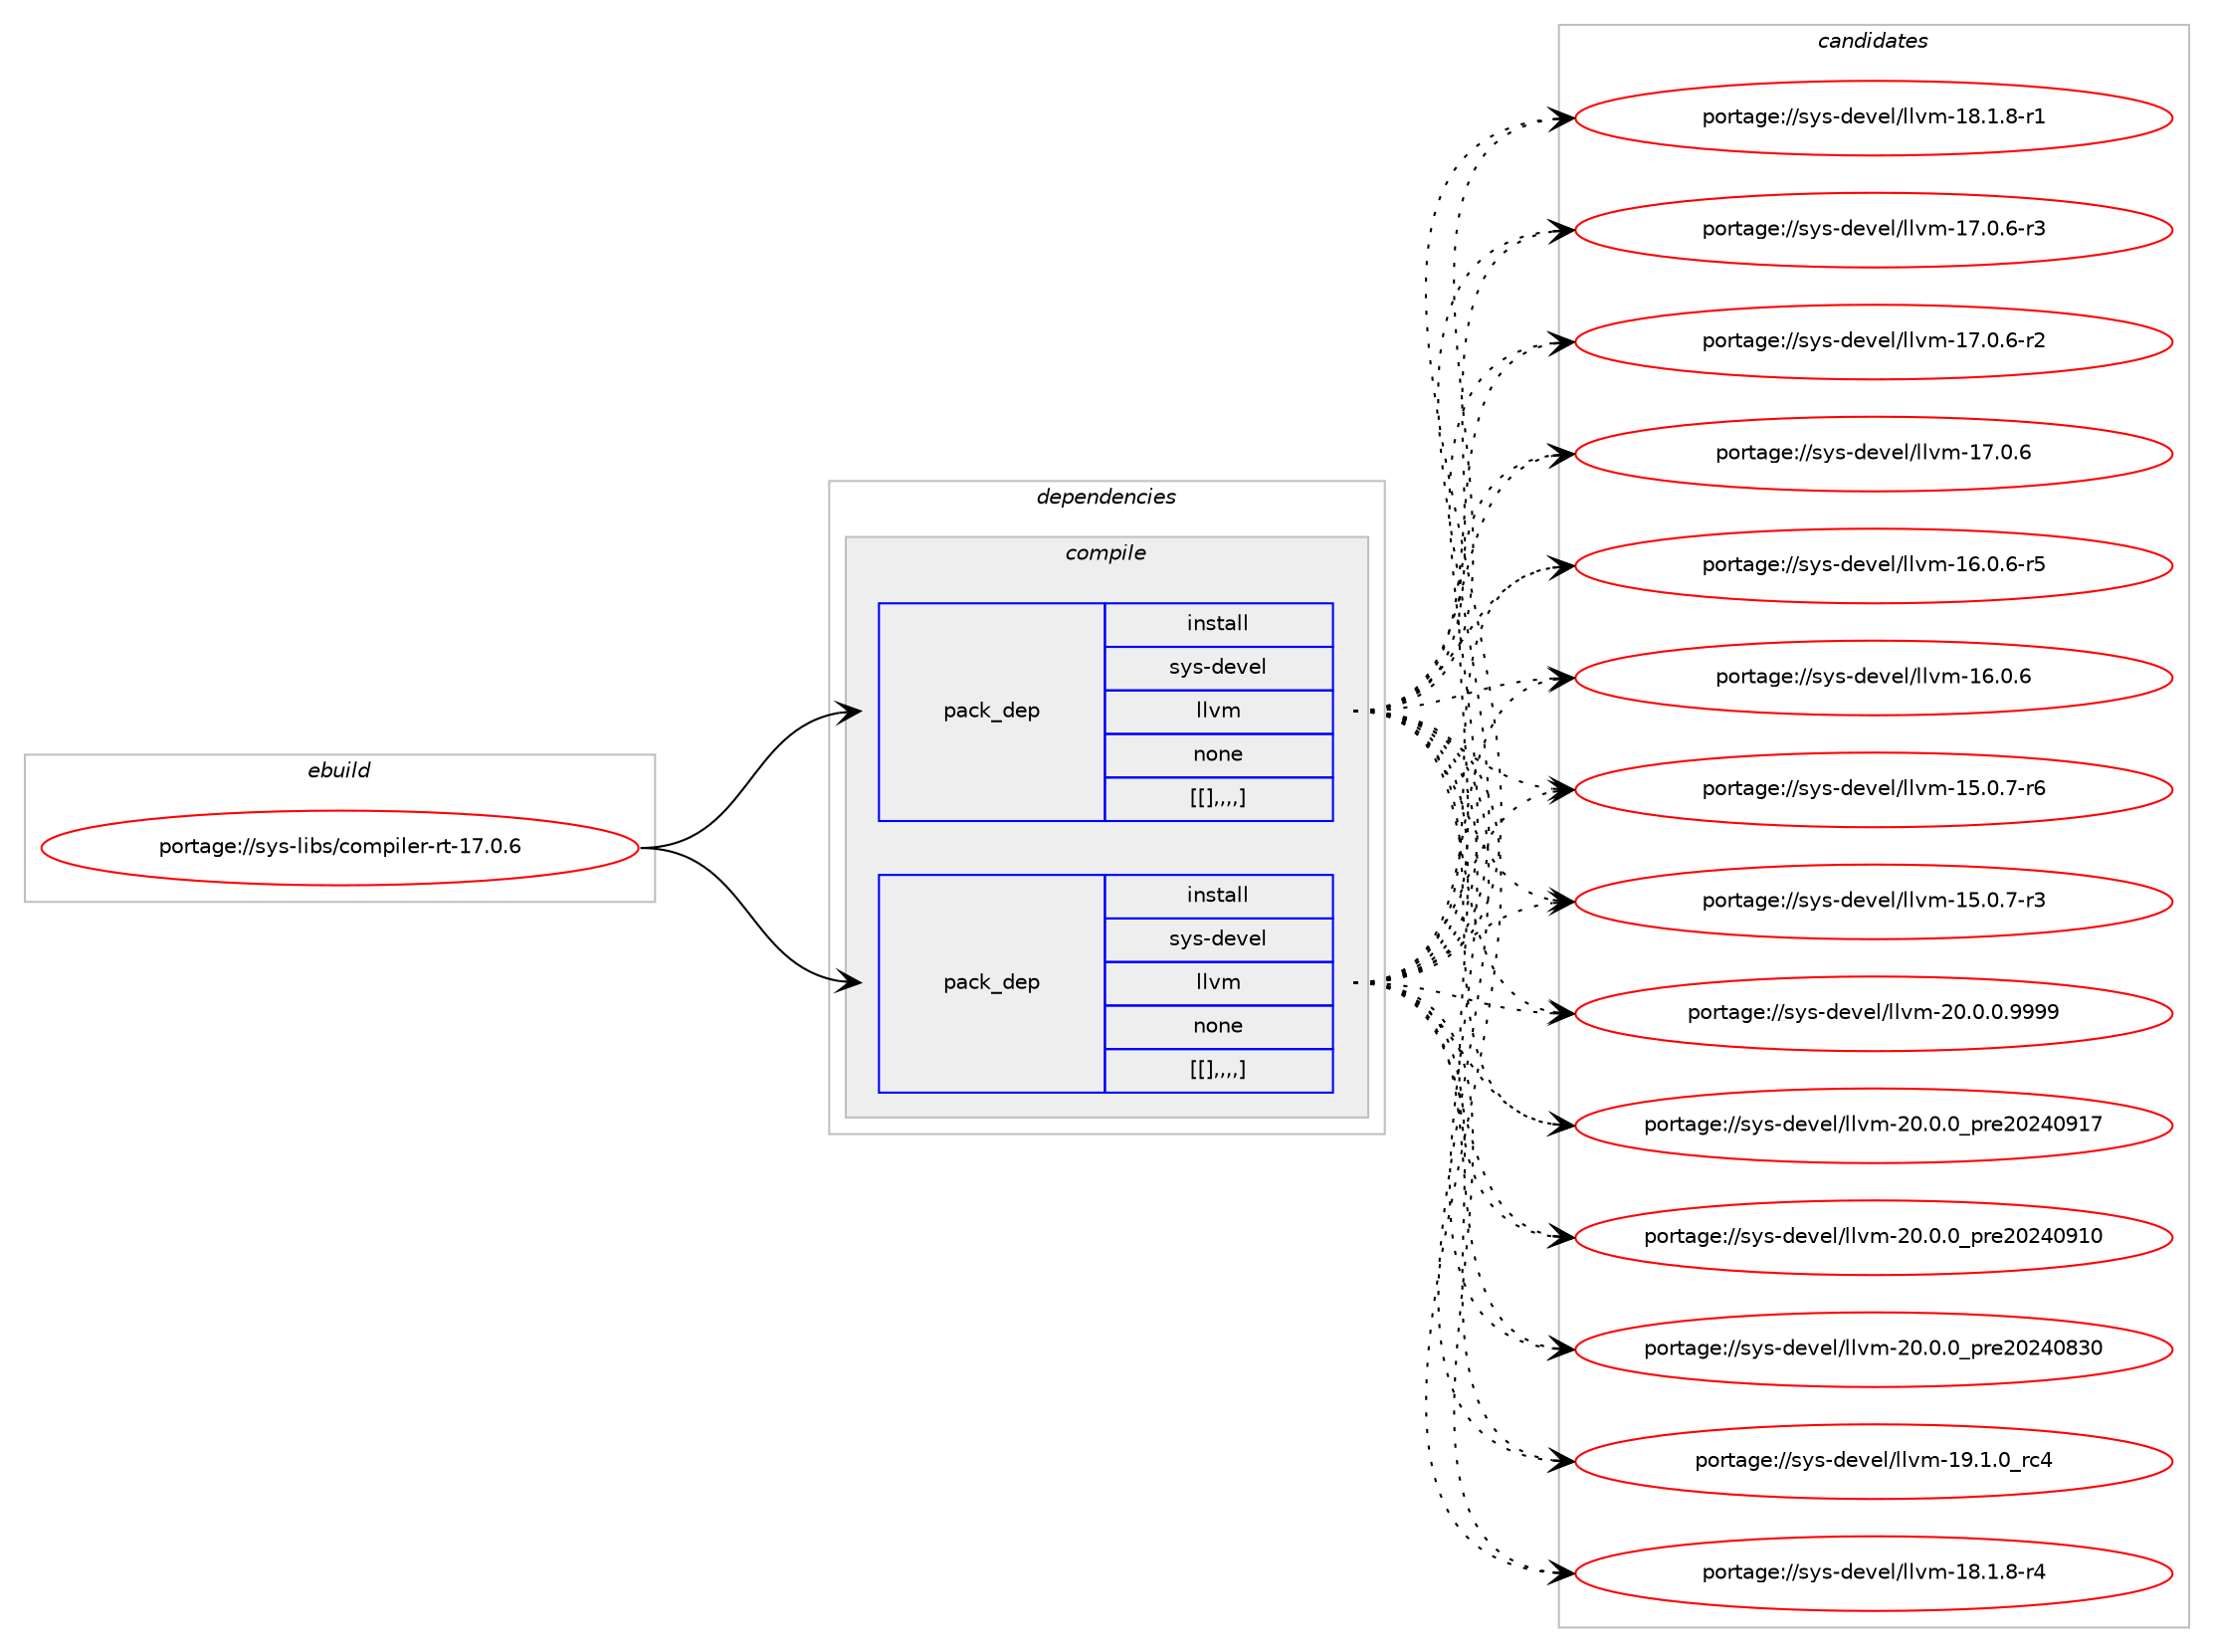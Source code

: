 digraph prolog {

# *************
# Graph options
# *************

newrank=true;
concentrate=true;
compound=true;
graph [rankdir=LR,fontname=Helvetica,fontsize=10,ranksep=1.5];#, ranksep=2.5, nodesep=0.2];
edge  [arrowhead=vee];
node  [fontname=Helvetica,fontsize=10];

# **********
# The ebuild
# **********

subgraph cluster_leftcol {
color=gray;
label=<<i>ebuild</i>>;
id [label="portage://sys-libs/compiler-rt-17.0.6", color=red, width=4, href="../sys-libs/compiler-rt-17.0.6.svg"];
}

# ****************
# The dependencies
# ****************

subgraph cluster_midcol {
color=gray;
label=<<i>dependencies</i>>;
subgraph cluster_compile {
fillcolor="#eeeeee";
style=filled;
label=<<i>compile</i>>;
subgraph pack332800 {
dependency457563 [label=<<TABLE BORDER="0" CELLBORDER="1" CELLSPACING="0" CELLPADDING="4" WIDTH="220"><TR><TD ROWSPAN="6" CELLPADDING="30">pack_dep</TD></TR><TR><TD WIDTH="110">install</TD></TR><TR><TD>sys-devel</TD></TR><TR><TD>llvm</TD></TR><TR><TD>none</TD></TR><TR><TD>[[],,,,]</TD></TR></TABLE>>, shape=none, color=blue];
}
id:e -> dependency457563:w [weight=20,style="solid",arrowhead="vee"];
subgraph pack332801 {
dependency457564 [label=<<TABLE BORDER="0" CELLBORDER="1" CELLSPACING="0" CELLPADDING="4" WIDTH="220"><TR><TD ROWSPAN="6" CELLPADDING="30">pack_dep</TD></TR><TR><TD WIDTH="110">install</TD></TR><TR><TD>sys-devel</TD></TR><TR><TD>llvm</TD></TR><TR><TD>none</TD></TR><TR><TD>[[],,,,]</TD></TR></TABLE>>, shape=none, color=blue];
}
id:e -> dependency457564:w [weight=20,style="solid",arrowhead="vee"];
}
subgraph cluster_compileandrun {
fillcolor="#eeeeee";
style=filled;
label=<<i>compile and run</i>>;
}
subgraph cluster_run {
fillcolor="#eeeeee";
style=filled;
label=<<i>run</i>>;
}
}

# **************
# The candidates
# **************

subgraph cluster_choices {
rank=same;
color=gray;
label=<<i>candidates</i>>;

subgraph choice332800 {
color=black;
nodesep=1;
choice1151211154510010111810110847108108118109455048464846484657575757 [label="portage://sys-devel/llvm-20.0.0.9999", color=red, width=4,href="../sys-devel/llvm-20.0.0.9999.svg"];
choice115121115451001011181011084710810811810945504846484648951121141015048505248574955 [label="portage://sys-devel/llvm-20.0.0_pre20240917", color=red, width=4,href="../sys-devel/llvm-20.0.0_pre20240917.svg"];
choice115121115451001011181011084710810811810945504846484648951121141015048505248574948 [label="portage://sys-devel/llvm-20.0.0_pre20240910", color=red, width=4,href="../sys-devel/llvm-20.0.0_pre20240910.svg"];
choice115121115451001011181011084710810811810945504846484648951121141015048505248565148 [label="portage://sys-devel/llvm-20.0.0_pre20240830", color=red, width=4,href="../sys-devel/llvm-20.0.0_pre20240830.svg"];
choice115121115451001011181011084710810811810945495746494648951149952 [label="portage://sys-devel/llvm-19.1.0_rc4", color=red, width=4,href="../sys-devel/llvm-19.1.0_rc4.svg"];
choice1151211154510010111810110847108108118109454956464946564511452 [label="portage://sys-devel/llvm-18.1.8-r4", color=red, width=4,href="../sys-devel/llvm-18.1.8-r4.svg"];
choice1151211154510010111810110847108108118109454956464946564511449 [label="portage://sys-devel/llvm-18.1.8-r1", color=red, width=4,href="../sys-devel/llvm-18.1.8-r1.svg"];
choice1151211154510010111810110847108108118109454955464846544511451 [label="portage://sys-devel/llvm-17.0.6-r3", color=red, width=4,href="../sys-devel/llvm-17.0.6-r3.svg"];
choice1151211154510010111810110847108108118109454955464846544511450 [label="portage://sys-devel/llvm-17.0.6-r2", color=red, width=4,href="../sys-devel/llvm-17.0.6-r2.svg"];
choice115121115451001011181011084710810811810945495546484654 [label="portage://sys-devel/llvm-17.0.6", color=red, width=4,href="../sys-devel/llvm-17.0.6.svg"];
choice1151211154510010111810110847108108118109454954464846544511453 [label="portage://sys-devel/llvm-16.0.6-r5", color=red, width=4,href="../sys-devel/llvm-16.0.6-r5.svg"];
choice115121115451001011181011084710810811810945495446484654 [label="portage://sys-devel/llvm-16.0.6", color=red, width=4,href="../sys-devel/llvm-16.0.6.svg"];
choice1151211154510010111810110847108108118109454953464846554511454 [label="portage://sys-devel/llvm-15.0.7-r6", color=red, width=4,href="../sys-devel/llvm-15.0.7-r6.svg"];
choice1151211154510010111810110847108108118109454953464846554511451 [label="portage://sys-devel/llvm-15.0.7-r3", color=red, width=4,href="../sys-devel/llvm-15.0.7-r3.svg"];
dependency457563:e -> choice1151211154510010111810110847108108118109455048464846484657575757:w [style=dotted,weight="100"];
dependency457563:e -> choice115121115451001011181011084710810811810945504846484648951121141015048505248574955:w [style=dotted,weight="100"];
dependency457563:e -> choice115121115451001011181011084710810811810945504846484648951121141015048505248574948:w [style=dotted,weight="100"];
dependency457563:e -> choice115121115451001011181011084710810811810945504846484648951121141015048505248565148:w [style=dotted,weight="100"];
dependency457563:e -> choice115121115451001011181011084710810811810945495746494648951149952:w [style=dotted,weight="100"];
dependency457563:e -> choice1151211154510010111810110847108108118109454956464946564511452:w [style=dotted,weight="100"];
dependency457563:e -> choice1151211154510010111810110847108108118109454956464946564511449:w [style=dotted,weight="100"];
dependency457563:e -> choice1151211154510010111810110847108108118109454955464846544511451:w [style=dotted,weight="100"];
dependency457563:e -> choice1151211154510010111810110847108108118109454955464846544511450:w [style=dotted,weight="100"];
dependency457563:e -> choice115121115451001011181011084710810811810945495546484654:w [style=dotted,weight="100"];
dependency457563:e -> choice1151211154510010111810110847108108118109454954464846544511453:w [style=dotted,weight="100"];
dependency457563:e -> choice115121115451001011181011084710810811810945495446484654:w [style=dotted,weight="100"];
dependency457563:e -> choice1151211154510010111810110847108108118109454953464846554511454:w [style=dotted,weight="100"];
dependency457563:e -> choice1151211154510010111810110847108108118109454953464846554511451:w [style=dotted,weight="100"];
}
subgraph choice332801 {
color=black;
nodesep=1;
choice1151211154510010111810110847108108118109455048464846484657575757 [label="portage://sys-devel/llvm-20.0.0.9999", color=red, width=4,href="../sys-devel/llvm-20.0.0.9999.svg"];
choice115121115451001011181011084710810811810945504846484648951121141015048505248574955 [label="portage://sys-devel/llvm-20.0.0_pre20240917", color=red, width=4,href="../sys-devel/llvm-20.0.0_pre20240917.svg"];
choice115121115451001011181011084710810811810945504846484648951121141015048505248574948 [label="portage://sys-devel/llvm-20.0.0_pre20240910", color=red, width=4,href="../sys-devel/llvm-20.0.0_pre20240910.svg"];
choice115121115451001011181011084710810811810945504846484648951121141015048505248565148 [label="portage://sys-devel/llvm-20.0.0_pre20240830", color=red, width=4,href="../sys-devel/llvm-20.0.0_pre20240830.svg"];
choice115121115451001011181011084710810811810945495746494648951149952 [label="portage://sys-devel/llvm-19.1.0_rc4", color=red, width=4,href="../sys-devel/llvm-19.1.0_rc4.svg"];
choice1151211154510010111810110847108108118109454956464946564511452 [label="portage://sys-devel/llvm-18.1.8-r4", color=red, width=4,href="../sys-devel/llvm-18.1.8-r4.svg"];
choice1151211154510010111810110847108108118109454956464946564511449 [label="portage://sys-devel/llvm-18.1.8-r1", color=red, width=4,href="../sys-devel/llvm-18.1.8-r1.svg"];
choice1151211154510010111810110847108108118109454955464846544511451 [label="portage://sys-devel/llvm-17.0.6-r3", color=red, width=4,href="../sys-devel/llvm-17.0.6-r3.svg"];
choice1151211154510010111810110847108108118109454955464846544511450 [label="portage://sys-devel/llvm-17.0.6-r2", color=red, width=4,href="../sys-devel/llvm-17.0.6-r2.svg"];
choice115121115451001011181011084710810811810945495546484654 [label="portage://sys-devel/llvm-17.0.6", color=red, width=4,href="../sys-devel/llvm-17.0.6.svg"];
choice1151211154510010111810110847108108118109454954464846544511453 [label="portage://sys-devel/llvm-16.0.6-r5", color=red, width=4,href="../sys-devel/llvm-16.0.6-r5.svg"];
choice115121115451001011181011084710810811810945495446484654 [label="portage://sys-devel/llvm-16.0.6", color=red, width=4,href="../sys-devel/llvm-16.0.6.svg"];
choice1151211154510010111810110847108108118109454953464846554511454 [label="portage://sys-devel/llvm-15.0.7-r6", color=red, width=4,href="../sys-devel/llvm-15.0.7-r6.svg"];
choice1151211154510010111810110847108108118109454953464846554511451 [label="portage://sys-devel/llvm-15.0.7-r3", color=red, width=4,href="../sys-devel/llvm-15.0.7-r3.svg"];
dependency457564:e -> choice1151211154510010111810110847108108118109455048464846484657575757:w [style=dotted,weight="100"];
dependency457564:e -> choice115121115451001011181011084710810811810945504846484648951121141015048505248574955:w [style=dotted,weight="100"];
dependency457564:e -> choice115121115451001011181011084710810811810945504846484648951121141015048505248574948:w [style=dotted,weight="100"];
dependency457564:e -> choice115121115451001011181011084710810811810945504846484648951121141015048505248565148:w [style=dotted,weight="100"];
dependency457564:e -> choice115121115451001011181011084710810811810945495746494648951149952:w [style=dotted,weight="100"];
dependency457564:e -> choice1151211154510010111810110847108108118109454956464946564511452:w [style=dotted,weight="100"];
dependency457564:e -> choice1151211154510010111810110847108108118109454956464946564511449:w [style=dotted,weight="100"];
dependency457564:e -> choice1151211154510010111810110847108108118109454955464846544511451:w [style=dotted,weight="100"];
dependency457564:e -> choice1151211154510010111810110847108108118109454955464846544511450:w [style=dotted,weight="100"];
dependency457564:e -> choice115121115451001011181011084710810811810945495546484654:w [style=dotted,weight="100"];
dependency457564:e -> choice1151211154510010111810110847108108118109454954464846544511453:w [style=dotted,weight="100"];
dependency457564:e -> choice115121115451001011181011084710810811810945495446484654:w [style=dotted,weight="100"];
dependency457564:e -> choice1151211154510010111810110847108108118109454953464846554511454:w [style=dotted,weight="100"];
dependency457564:e -> choice1151211154510010111810110847108108118109454953464846554511451:w [style=dotted,weight="100"];
}
}

}
